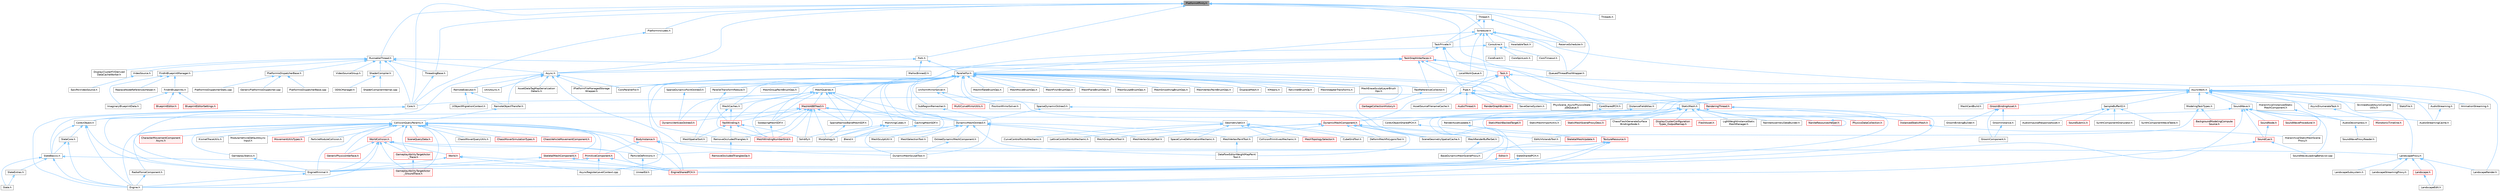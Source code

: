 digraph "PlatformAffinity.h"
{
 // INTERACTIVE_SVG=YES
 // LATEX_PDF_SIZE
  bgcolor="transparent";
  edge [fontname=Helvetica,fontsize=10,labelfontname=Helvetica,labelfontsize=10];
  node [fontname=Helvetica,fontsize=10,shape=box,height=0.2,width=0.4];
  Node1 [id="Node000001",label="PlatformAffinity.h",height=0.2,width=0.4,color="gray40", fillcolor="grey60", style="filled", fontcolor="black",tooltip=" "];
  Node1 -> Node2 [id="edge1_Node000001_Node000002",dir="back",color="steelblue1",style="solid",tooltip=" "];
  Node2 [id="Node000002",label="Async.h",height=0.2,width=0.4,color="grey40", fillcolor="white", style="filled",URL="$d7/ddf/Async_8h.html",tooltip=" "];
  Node2 -> Node3 [id="edge2_Node000002_Node000003",dir="back",color="steelblue1",style="solid",tooltip=" "];
  Node3 [id="Node000003",label="AssetDataTagMapSerialization\lDetails.h",height=0.2,width=0.4,color="grey40", fillcolor="white", style="filled",URL="$d5/d67/AssetDataTagMapSerializationDetails_8h.html",tooltip=" "];
  Node2 -> Node4 [id="edge3_Node000002_Node000004",dir="back",color="steelblue1",style="solid",tooltip=" "];
  Node4 [id="Node000004",label="CoreUObject.h",height=0.2,width=0.4,color="grey40", fillcolor="white", style="filled",URL="$d0/ded/CoreUObject_8h.html",tooltip=" "];
  Node4 -> Node5 [id="edge4_Node000004_Node000005",dir="back",color="steelblue1",style="solid",tooltip=" "];
  Node5 [id="Node000005",label="Engine.h",height=0.2,width=0.4,color="grey40", fillcolor="white", style="filled",URL="$d1/d34/Public_2Engine_8h.html",tooltip=" "];
  Node4 -> Node6 [id="edge5_Node000004_Node000006",dir="back",color="steelblue1",style="solid",tooltip=" "];
  Node6 [id="Node000006",label="EngineMinimal.h",height=0.2,width=0.4,color="grey40", fillcolor="white", style="filled",URL="$d0/d2c/EngineMinimal_8h.html",tooltip=" "];
  Node6 -> Node5 [id="edge6_Node000006_Node000005",dir="back",color="steelblue1",style="solid",tooltip=" "];
  Node4 -> Node7 [id="edge7_Node000004_Node000007",dir="back",color="steelblue1",style="solid",tooltip=" "];
  Node7 [id="Node000007",label="SlateBasics.h",height=0.2,width=0.4,color="grey40", fillcolor="white", style="filled",URL="$da/d2f/SlateBasics_8h.html",tooltip=" "];
  Node7 -> Node5 [id="edge8_Node000007_Node000005",dir="back",color="steelblue1",style="solid",tooltip=" "];
  Node7 -> Node8 [id="edge9_Node000007_Node000008",dir="back",color="steelblue1",style="solid",tooltip=" "];
  Node8 [id="Node000008",label="Slate.h",height=0.2,width=0.4,color="grey40", fillcolor="white", style="filled",URL="$d2/dc0/Slate_8h.html",tooltip=" "];
  Node7 -> Node9 [id="edge10_Node000007_Node000009",dir="back",color="steelblue1",style="solid",tooltip=" "];
  Node9 [id="Node000009",label="SlateExtras.h",height=0.2,width=0.4,color="grey40", fillcolor="white", style="filled",URL="$d8/dec/SlateExtras_8h.html",tooltip=" "];
  Node9 -> Node8 [id="edge11_Node000009_Node000008",dir="back",color="steelblue1",style="solid",tooltip=" "];
  Node7 -> Node10 [id="edge12_Node000007_Node000010",dir="back",color="steelblue1",style="solid",tooltip=" "];
  Node10 [id="Node000010",label="UnrealEd.h",height=0.2,width=0.4,color="grey40", fillcolor="white", style="filled",URL="$d2/d5f/UnrealEd_8h.html",tooltip=" "];
  Node4 -> Node11 [id="edge13_Node000004_Node000011",dir="back",color="steelblue1",style="solid",tooltip=" "];
  Node11 [id="Node000011",label="SlateCore.h",height=0.2,width=0.4,color="grey40", fillcolor="white", style="filled",URL="$dc/d03/SlateCore_8h.html",tooltip=" "];
  Node11 -> Node5 [id="edge14_Node000011_Node000005",dir="back",color="steelblue1",style="solid",tooltip=" "];
  Node11 -> Node7 [id="edge15_Node000011_Node000007",dir="back",color="steelblue1",style="solid",tooltip=" "];
  Node2 -> Node12 [id="edge16_Node000002_Node000012",dir="back",color="steelblue1",style="solid",tooltip=" "];
  Node12 [id="Node000012",label="CoroParallelFor.h",height=0.2,width=0.4,color="grey40", fillcolor="white", style="filled",URL="$d2/d05/CoroParallelFor_8h.html",tooltip=" "];
  Node2 -> Node13 [id="edge17_Node000002_Node000013",dir="back",color="steelblue1",style="solid",tooltip=" "];
  Node13 [id="Node000013",label="DynamicMeshSculptTool.h",height=0.2,width=0.4,color="grey40", fillcolor="white", style="filled",URL="$d6/d16/DynamicMeshSculptTool_8h.html",tooltip=" "];
  Node2 -> Node14 [id="edge18_Node000002_Node000014",dir="back",color="steelblue1",style="solid",tooltip=" "];
  Node14 [id="Node000014",label="IPlatformFileManagedStorage\lWrapper.h",height=0.2,width=0.4,color="grey40", fillcolor="white", style="filled",URL="$db/d2e/IPlatformFileManagedStorageWrapper_8h.html",tooltip=" "];
  Node2 -> Node15 [id="edge19_Node000002_Node000015",dir="back",color="steelblue1",style="solid",tooltip=" "];
  Node15 [id="Node000015",label="RemoteExecutor.h",height=0.2,width=0.4,color="grey40", fillcolor="white", style="filled",URL="$d4/dbc/RemoteExecutor_8h.html",tooltip=" "];
  Node15 -> Node16 [id="edge20_Node000015_Node000016",dir="back",color="steelblue1",style="solid",tooltip=" "];
  Node16 [id="Node000016",label="RemoteObjectTransfer.h",height=0.2,width=0.4,color="grey40", fillcolor="white", style="filled",URL="$df/d26/RemoteObjectTransfer_8h.html",tooltip=" "];
  Node16 -> Node17 [id="edge21_Node000016_Node000017",dir="back",color="steelblue1",style="solid",tooltip=" "];
  Node17 [id="Node000017",label="CollisionQueryParams.h",height=0.2,width=0.4,color="grey40", fillcolor="white", style="filled",URL="$d0/d44/CollisionQueryParams_8h.html",tooltip=" "];
  Node17 -> Node18 [id="edge22_Node000017_Node000018",dir="back",color="steelblue1",style="solid",tooltip=" "];
  Node18 [id="Node000018",label="BodyInstance.h",height=0.2,width=0.4,color="red", fillcolor="#FFF0F0", style="filled",URL="$d3/d42/BodyInstance_8h.html",tooltip=" "];
  Node18 -> Node96 [id="edge23_Node000018_Node000096",dir="back",color="steelblue1",style="solid",tooltip=" "];
  Node96 [id="Node000096",label="EngineSharedPCH.h",height=0.2,width=0.4,color="red", fillcolor="#FFF0F0", style="filled",URL="$dc/dbb/EngineSharedPCH_8h.html",tooltip=" "];
  Node18 -> Node104 [id="edge24_Node000018_Node000104",dir="back",color="steelblue1",style="solid",tooltip=" "];
  Node104 [id="Node000104",label="LandscapeProxy.h",height=0.2,width=0.4,color="grey40", fillcolor="white", style="filled",URL="$db/dae/LandscapeProxy_8h.html",tooltip=" "];
  Node104 -> Node105 [id="edge25_Node000104_Node000105",dir="back",color="steelblue1",style="solid",tooltip=" "];
  Node105 [id="Node000105",label="Landscape.h",height=0.2,width=0.4,color="red", fillcolor="#FFF0F0", style="filled",URL="$d5/dd6/Landscape_8h.html",tooltip=" "];
  Node105 -> Node106 [id="edge26_Node000105_Node000106",dir="back",color="steelblue1",style="solid",tooltip=" "];
  Node106 [id="Node000106",label="LandscapeEdit.h",height=0.2,width=0.4,color="grey40", fillcolor="white", style="filled",URL="$df/d61/LandscapeEdit_8h.html",tooltip=" "];
  Node104 -> Node106 [id="edge27_Node000104_Node000106",dir="back",color="steelblue1",style="solid",tooltip=" "];
  Node104 -> Node111 [id="edge28_Node000104_Node000111",dir="back",color="steelblue1",style="solid",tooltip=" "];
  Node111 [id="Node000111",label="LandscapeRender.h",height=0.2,width=0.4,color="grey40", fillcolor="white", style="filled",URL="$df/d67/LandscapeRender_8h.html",tooltip=" "];
  Node104 -> Node112 [id="edge29_Node000104_Node000112",dir="back",color="steelblue1",style="solid",tooltip=" "];
  Node112 [id="Node000112",label="LandscapeStreamingProxy.h",height=0.2,width=0.4,color="grey40", fillcolor="white", style="filled",URL="$de/d5a/LandscapeStreamingProxy_8h.html",tooltip=" "];
  Node104 -> Node113 [id="edge30_Node000104_Node000113",dir="back",color="steelblue1",style="solid",tooltip=" "];
  Node113 [id="Node000113",label="LandscapeSubsystem.h",height=0.2,width=0.4,color="grey40", fillcolor="white", style="filled",URL="$d7/ddd/LandscapeSubsystem_8h.html",tooltip=" "];
  Node18 -> Node115 [id="edge31_Node000018_Node000115",dir="back",color="steelblue1",style="solid",tooltip=" "];
  Node115 [id="Node000115",label="PrimitiveComponent.h",height=0.2,width=0.4,color="red", fillcolor="#FFF0F0", style="filled",URL="$df/d9f/PrimitiveComponent_8h.html",tooltip=" "];
  Node115 -> Node118 [id="edge32_Node000115_Node000118",dir="back",color="steelblue1",style="solid",tooltip=" "];
  Node118 [id="Node000118",label="AsyncRegisterLevelContext.cpp",height=0.2,width=0.4,color="grey40", fillcolor="white", style="filled",URL="$da/df8/AsyncRegisterLevelContext_8cpp.html",tooltip=" "];
  Node115 -> Node6 [id="edge33_Node000115_Node000006",dir="back",color="steelblue1",style="solid",tooltip=" "];
  Node115 -> Node96 [id="edge34_Node000115_Node000096",dir="back",color="steelblue1",style="solid",tooltip=" "];
  Node17 -> Node444 [id="edge35_Node000017_Node000444",dir="back",color="steelblue1",style="solid",tooltip=" "];
  Node444 [id="Node000444",label="ChaosMoverQueryUtils.h",height=0.2,width=0.4,color="grey40", fillcolor="white", style="filled",URL="$db/d6a/ChaosMoverQueryUtils_8h.html",tooltip=" "];
  Node17 -> Node445 [id="edge36_Node000017_Node000445",dir="back",color="steelblue1",style="solid",tooltip=" "];
  Node445 [id="Node000445",label="ChaosMoverSimulationTypes.h",height=0.2,width=0.4,color="red", fillcolor="#FFF0F0", style="filled",URL="$d5/de5/ChaosMoverSimulationTypes_8h.html",tooltip=" "];
  Node17 -> Node456 [id="edge37_Node000017_Node000456",dir="back",color="steelblue1",style="solid",tooltip=" "];
  Node456 [id="Node000456",label="ChaosVehicleMovementComponent.h",height=0.2,width=0.4,color="red", fillcolor="#FFF0F0", style="filled",URL="$dc/dfc/ChaosVehicleMovementComponent_8h.html",tooltip=" "];
  Node17 -> Node458 [id="edge38_Node000017_Node000458",dir="back",color="steelblue1",style="solid",tooltip=" "];
  Node458 [id="Node000458",label="CharacterMovementComponent\lAsync.h",height=0.2,width=0.4,color="red", fillcolor="#FFF0F0", style="filled",URL="$d4/dde/CharacterMovementComponentAsync_8h.html",tooltip=" "];
  Node17 -> Node5 [id="edge39_Node000017_Node000005",dir="back",color="steelblue1",style="solid",tooltip=" "];
  Node17 -> Node6 [id="edge40_Node000017_Node000006",dir="back",color="steelblue1",style="solid",tooltip=" "];
  Node17 -> Node96 [id="edge41_Node000017_Node000096",dir="back",color="steelblue1",style="solid",tooltip=" "];
  Node17 -> Node461 [id="edge42_Node000017_Node000461",dir="back",color="steelblue1",style="solid",tooltip=" "];
  Node461 [id="Node000461",label="GameplayAbilityTargetActor\l_GroundTrace.h",height=0.2,width=0.4,color="red", fillcolor="#FFF0F0", style="filled",URL="$d8/daf/GameplayAbilityTargetActor__GroundTrace_8h.html",tooltip=" "];
  Node17 -> Node463 [id="edge43_Node000017_Node000463",dir="back",color="steelblue1",style="solid",tooltip=" "];
  Node463 [id="Node000463",label="GameplayAbilityTargetActor\l_Trace.h",height=0.2,width=0.4,color="red", fillcolor="#FFF0F0", style="filled",URL="$d6/d1b/GameplayAbilityTargetActor__Trace_8h.html",tooltip=" "];
  Node463 -> Node461 [id="edge44_Node000463_Node000461",dir="back",color="steelblue1",style="solid",tooltip=" "];
  Node17 -> Node465 [id="edge45_Node000017_Node000465",dir="back",color="steelblue1",style="solid",tooltip=" "];
  Node465 [id="Node000465",label="GameplayStatics.h",height=0.2,width=0.4,color="grey40", fillcolor="white", style="filled",URL="$d9/dc8/GameplayStatics_8h.html",tooltip=" "];
  Node465 -> Node6 [id="edge46_Node000465_Node000006",dir="back",color="steelblue1",style="solid",tooltip=" "];
  Node17 -> Node466 [id="edge47_Node000017_Node000466",dir="back",color="steelblue1",style="solid",tooltip=" "];
  Node466 [id="Node000466",label="GenericPhysicsInterface.h",height=0.2,width=0.4,color="red", fillcolor="#FFF0F0", style="filled",URL="$d6/de8/GenericPhysicsInterface_8h.html",tooltip=" "];
  Node17 -> Node511 [id="edge48_Node000017_Node000511",dir="back",color="steelblue1",style="solid",tooltip=" "];
  Node511 [id="Node000511",label="KismetTraceUtils.h",height=0.2,width=0.4,color="grey40", fillcolor="white", style="filled",URL="$d6/d3a/KismetTraceUtils_8h.html",tooltip=" "];
  Node17 -> Node472 [id="edge49_Node000017_Node000472",dir="back",color="steelblue1",style="solid",tooltip=" "];
  Node472 [id="Node000472",label="ModularVehicleDefaultAsync\lInput.h",height=0.2,width=0.4,color="grey40", fillcolor="white", style="filled",URL="$d5/df8/ModularVehicleDefaultAsyncInput_8h.html",tooltip=" "];
  Node17 -> Node512 [id="edge50_Node000017_Node000512",dir="back",color="steelblue1",style="solid",tooltip=" "];
  Node512 [id="Node000512",label="MovementUtilsTypes.h",height=0.2,width=0.4,color="red", fillcolor="#FFF0F0", style="filled",URL="$dd/d05/MovementUtilsTypes_8h.html",tooltip=" "];
  Node17 -> Node552 [id="edge51_Node000017_Node000552",dir="back",color="steelblue1",style="solid",tooltip=" "];
  Node552 [id="Node000552",label="ParticleDefinitions.h",height=0.2,width=0.4,color="grey40", fillcolor="white", style="filled",URL="$db/dde/ParticleDefinitions_8h.html",tooltip=" "];
  Node552 -> Node10 [id="edge52_Node000552_Node000010",dir="back",color="steelblue1",style="solid",tooltip=" "];
  Node17 -> Node553 [id="edge53_Node000017_Node000553",dir="back",color="steelblue1",style="solid",tooltip=" "];
  Node553 [id="Node000553",label="ParticleModuleCollision.h",height=0.2,width=0.4,color="grey40", fillcolor="white", style="filled",URL="$d5/d24/ParticleModuleCollision_8h.html",tooltip=" "];
  Node17 -> Node115 [id="edge54_Node000017_Node000115",dir="back",color="steelblue1",style="solid",tooltip=" "];
  Node17 -> Node554 [id="edge55_Node000017_Node000554",dir="back",color="steelblue1",style="solid",tooltip=" "];
  Node554 [id="Node000554",label="RadialForceComponent.h",height=0.2,width=0.4,color="grey40", fillcolor="white", style="filled",URL="$d2/d85/RadialForceComponent_8h.html",tooltip=" "];
  Node554 -> Node5 [id="edge56_Node000554_Node000005",dir="back",color="steelblue1",style="solid",tooltip=" "];
  Node17 -> Node555 [id="edge57_Node000017_Node000555",dir="back",color="steelblue1",style="solid",tooltip=" "];
  Node555 [id="Node000555",label="SceneQueryData.h",height=0.2,width=0.4,color="red", fillcolor="#FFF0F0", style="filled",URL="$dc/d62/SceneQueryData_8h.html",tooltip=" "];
  Node17 -> Node252 [id="edge58_Node000017_Node000252",dir="back",color="steelblue1",style="solid",tooltip=" "];
  Node252 [id="Node000252",label="SkeletalMeshComponent.h",height=0.2,width=0.4,color="red", fillcolor="#FFF0F0", style="filled",URL="$d8/db5/SkeletalMeshComponent_8h.html",tooltip=" "];
  Node252 -> Node6 [id="edge59_Node000252_Node000006",dir="back",color="steelblue1",style="solid",tooltip=" "];
  Node252 -> Node96 [id="edge60_Node000252_Node000096",dir="back",color="steelblue1",style="solid",tooltip=" "];
  Node17 -> Node558 [id="edge61_Node000017_Node000558",dir="back",color="steelblue1",style="solid",tooltip=" "];
  Node558 [id="Node000558",label="World.h",height=0.2,width=0.4,color="red", fillcolor="#FFF0F0", style="filled",URL="$dd/d5b/World_8h.html",tooltip=" "];
  Node558 -> Node118 [id="edge62_Node000558_Node000118",dir="back",color="steelblue1",style="solid",tooltip=" "];
  Node558 -> Node6 [id="edge63_Node000558_Node000006",dir="back",color="steelblue1",style="solid",tooltip=" "];
  Node558 -> Node96 [id="edge64_Node000558_Node000096",dir="back",color="steelblue1",style="solid",tooltip=" "];
  Node17 -> Node1124 [id="edge65_Node000017_Node001124",dir="back",color="steelblue1",style="solid",tooltip=" "];
  Node1124 [id="Node001124",label="WorldCollision.h",height=0.2,width=0.4,color="red", fillcolor="#FFF0F0", style="filled",URL="$d3/db3/WorldCollision_8h.html",tooltip=" "];
  Node1124 -> Node5 [id="edge66_Node001124_Node000005",dir="back",color="steelblue1",style="solid",tooltip=" "];
  Node1124 -> Node6 [id="edge67_Node001124_Node000006",dir="back",color="steelblue1",style="solid",tooltip=" "];
  Node1124 -> Node96 [id="edge68_Node001124_Node000096",dir="back",color="steelblue1",style="solid",tooltip=" "];
  Node1124 -> Node461 [id="edge69_Node001124_Node000461",dir="back",color="steelblue1",style="solid",tooltip=" "];
  Node1124 -> Node463 [id="edge70_Node001124_Node000463",dir="back",color="steelblue1",style="solid",tooltip=" "];
  Node1124 -> Node466 [id="edge71_Node001124_Node000466",dir="back",color="steelblue1",style="solid",tooltip=" "];
  Node1124 -> Node552 [id="edge72_Node001124_Node000552",dir="back",color="steelblue1",style="solid",tooltip=" "];
  Node1124 -> Node558 [id="edge73_Node001124_Node000558",dir="back",color="steelblue1",style="solid",tooltip=" "];
  Node15 -> Node1133 [id="edge74_Node000015_Node001133",dir="back",color="steelblue1",style="solid",tooltip=" "];
  Node1133 [id="Node001133",label="UObjectMigrationContext.h",height=0.2,width=0.4,color="grey40", fillcolor="white", style="filled",URL="$d8/dbd/UObjectMigrationContext_8h.html",tooltip=" "];
  Node2 -> Node16 [id="edge75_Node000002_Node000016",dir="back",color="steelblue1",style="solid",tooltip=" "];
  Node2 -> Node1134 [id="edge76_Node000002_Node001134",dir="back",color="steelblue1",style="solid",tooltip=" "];
  Node1134 [id="Node001134",label="UtilsAsync.h",height=0.2,width=0.4,color="grey40", fillcolor="white", style="filled",URL="$d2/d0c/UtilsAsync_8h.html",tooltip=" "];
  Node1 -> Node1135 [id="edge77_Node000001_Node001135",dir="back",color="steelblue1",style="solid",tooltip=" "];
  Node1135 [id="Node001135",label="Core.h",height=0.2,width=0.4,color="grey40", fillcolor="white", style="filled",URL="$d6/dd7/Core_8h.html",tooltip=" "];
  Node1135 -> Node4 [id="edge78_Node001135_Node000004",dir="back",color="steelblue1",style="solid",tooltip=" "];
  Node1135 -> Node5 [id="edge79_Node001135_Node000005",dir="back",color="steelblue1",style="solid",tooltip=" "];
  Node1135 -> Node7 [id="edge80_Node001135_Node000007",dir="back",color="steelblue1",style="solid",tooltip=" "];
  Node1 -> Node1136 [id="edge81_Node000001_Node001136",dir="back",color="steelblue1",style="solid",tooltip=" "];
  Node1136 [id="Node001136",label="CoreSharedPCH.h",height=0.2,width=0.4,color="grey40", fillcolor="white", style="filled",URL="$d8/de5/CoreSharedPCH_8h.html",tooltip=" "];
  Node1136 -> Node1137 [id="edge82_Node001136_Node001137",dir="back",color="steelblue1",style="solid",tooltip=" "];
  Node1137 [id="Node001137",label="CoreUObjectSharedPCH.h",height=0.2,width=0.4,color="grey40", fillcolor="white", style="filled",URL="$de/d2f/CoreUObjectSharedPCH_8h.html",tooltip=" "];
  Node1137 -> Node1138 [id="edge83_Node001137_Node001138",dir="back",color="steelblue1",style="solid",tooltip=" "];
  Node1138 [id="Node001138",label="SlateSharedPCH.h",height=0.2,width=0.4,color="grey40", fillcolor="white", style="filled",URL="$d1/dfc/SlateSharedPCH_8h.html",tooltip=" "];
  Node1138 -> Node96 [id="edge84_Node001138_Node000096",dir="back",color="steelblue1",style="solid",tooltip=" "];
  Node1 -> Node1139 [id="edge85_Node000001_Node001139",dir="back",color="steelblue1",style="solid",tooltip=" "];
  Node1139 [id="Node001139",label="Fork.h",height=0.2,width=0.4,color="grey40", fillcolor="white", style="filled",URL="$da/d62/Fork_8h.html",tooltip=" "];
  Node1139 -> Node2 [id="edge86_Node001139_Node000002",dir="back",color="steelblue1",style="solid",tooltip=" "];
  Node1139 -> Node1140 [id="edge87_Node001139_Node001140",dir="back",color="steelblue1",style="solid",tooltip=" "];
  Node1140 [id="Node001140",label="MallocBinned2.h",height=0.2,width=0.4,color="grey40", fillcolor="white", style="filled",URL="$d7/ddf/MallocBinned2_8h.html",tooltip=" "];
  Node1139 -> Node1141 [id="edge88_Node001139_Node001141",dir="back",color="steelblue1",style="solid",tooltip=" "];
  Node1141 [id="Node001141",label="ParallelFor.h",height=0.2,width=0.4,color="grey40", fillcolor="white", style="filled",URL="$d2/da1/ParallelFor_8h.html",tooltip=" "];
  Node1141 -> Node118 [id="edge89_Node001141_Node000118",dir="back",color="steelblue1",style="solid",tooltip=" "];
  Node1141 -> Node1142 [id="edge90_Node001141_Node001142",dir="back",color="steelblue1",style="solid",tooltip=" "];
  Node1142 [id="Node001142",label="Blend.h",height=0.2,width=0.4,color="grey40", fillcolor="white", style="filled",URL="$d4/d80/Blend_8h.html",tooltip=" "];
  Node1141 -> Node1143 [id="edge91_Node001141_Node001143",dir="back",color="steelblue1",style="solid",tooltip=" "];
  Node1143 [id="Node001143",label="CachingMeshSDF.h",height=0.2,width=0.4,color="grey40", fillcolor="white", style="filled",URL="$d3/de9/CachingMeshSDF_8h.html",tooltip=" "];
  Node1143 -> Node1142 [id="edge92_Node001143_Node001142",dir="back",color="steelblue1",style="solid",tooltip=" "];
  Node1141 -> Node1136 [id="edge93_Node001141_Node001136",dir="back",color="steelblue1",style="solid",tooltip=" "];
  Node1141 -> Node12 [id="edge94_Node001141_Node000012",dir="back",color="steelblue1",style="solid",tooltip=" "];
  Node1141 -> Node1144 [id="edge95_Node001141_Node001144",dir="back",color="steelblue1",style="solid",tooltip=" "];
  Node1144 [id="Node001144",label="DisplaceMesh.h",height=0.2,width=0.4,color="grey40", fillcolor="white", style="filled",URL="$da/df2/DisplaceMesh_8h.html",tooltip=" "];
  Node1141 -> Node1145 [id="edge96_Node001141_Node001145",dir="back",color="steelblue1",style="solid",tooltip=" "];
  Node1145 [id="Node001145",label="DynamicMeshOctree3.h",height=0.2,width=0.4,color="grey40", fillcolor="white", style="filled",URL="$d8/d9f/DynamicMeshOctree3_8h.html",tooltip=" "];
  Node1145 -> Node23 [id="edge97_Node001145_Node000023",dir="back",color="steelblue1",style="solid",tooltip=" "];
  Node23 [id="Node000023",label="DataflowEditorWeightMapPaint\lTool.h",height=0.2,width=0.4,color="grey40", fillcolor="white", style="filled",URL="$db/d46/DataflowEditorWeightMapPaintTool_8h.html",tooltip=" "];
  Node1145 -> Node13 [id="edge98_Node001145_Node000013",dir="back",color="steelblue1",style="solid",tooltip=" "];
  Node1145 -> Node33 [id="edge99_Node001145_Node000033",dir="back",color="steelblue1",style="solid",tooltip=" "];
  Node33 [id="Node000033",label="MeshGroupPaintTool.h",height=0.2,width=0.4,color="grey40", fillcolor="white", style="filled",URL="$dd/d04/MeshGroupPaintTool_8h.html",tooltip=" "];
  Node1145 -> Node1146 [id="edge100_Node001145_Node001146",dir="back",color="steelblue1",style="solid",tooltip=" "];
  Node1146 [id="Node001146",label="MeshSculptUtil.h",height=0.2,width=0.4,color="grey40", fillcolor="white", style="filled",URL="$dc/de1/MeshSculptUtil_8h.html",tooltip=" "];
  Node1145 -> Node28 [id="edge101_Node001145_Node000028",dir="back",color="steelblue1",style="solid",tooltip=" "];
  Node28 [id="Node000028",label="MeshSelectionTool.h",height=0.2,width=0.4,color="grey40", fillcolor="white", style="filled",URL="$d8/d80/MeshSelectionTool_8h.html",tooltip=" "];
  Node1145 -> Node40 [id="edge102_Node001145_Node000040",dir="back",color="steelblue1",style="solid",tooltip=" "];
  Node40 [id="Node000040",label="MeshVertexPaintTool.h",height=0.2,width=0.4,color="grey40", fillcolor="white", style="filled",URL="$db/d74/MeshVertexPaintTool_8h.html",tooltip=" "];
  Node40 -> Node23 [id="edge103_Node000040_Node000023",dir="back",color="steelblue1",style="solid",tooltip=" "];
  Node1145 -> Node41 [id="edge104_Node001145_Node000041",dir="back",color="steelblue1",style="solid",tooltip=" "];
  Node41 [id="Node000041",label="MeshVertexSculptTool.h",height=0.2,width=0.4,color="grey40", fillcolor="white", style="filled",URL="$dc/da6/MeshVertexSculptTool_8h.html",tooltip=" "];
  Node1145 -> Node212 [id="edge105_Node001145_Node000212",dir="back",color="steelblue1",style="solid",tooltip=" "];
  Node212 [id="Node000212",label="OctreeDynamicMeshComponent.h",height=0.2,width=0.4,color="grey40", fillcolor="white", style="filled",URL="$d9/d19/OctreeDynamicMeshComponent_8h.html",tooltip=" "];
  Node212 -> Node13 [id="edge106_Node000212_Node000013",dir="back",color="steelblue1",style="solid",tooltip=" "];
  Node1141 -> Node1147 [id="edge107_Node001141_Node001147",dir="back",color="steelblue1",style="solid",tooltip=" "];
  Node1147 [id="Node001147",label="FastReferenceCollector.h",height=0.2,width=0.4,color="grey40", fillcolor="white", style="filled",URL="$dd/d44/FastReferenceCollector_8h.html",tooltip=" "];
  Node1147 -> Node1148 [id="edge108_Node001147_Node001148",dir="back",color="steelblue1",style="solid",tooltip=" "];
  Node1148 [id="Node001148",label="GarbageCollectionHistory.h",height=0.2,width=0.4,color="red", fillcolor="#FFF0F0", style="filled",URL="$d5/dee/GarbageCollectionHistory_8h.html",tooltip=" "];
  Node1141 -> Node1150 [id="edge109_Node001141_Node001150",dir="back",color="steelblue1",style="solid",tooltip=" "];
  Node1150 [id="Node001150",label="GeometrySet3.h",height=0.2,width=0.4,color="grey40", fillcolor="white", style="filled",URL="$d2/d39/GeometrySet3_8h.html",tooltip=" "];
  Node1150 -> Node1151 [id="edge110_Node001150_Node001151",dir="back",color="steelblue1",style="solid",tooltip=" "];
  Node1151 [id="Node001151",label="CollisionPrimitivesMechanic.h",height=0.2,width=0.4,color="grey40", fillcolor="white", style="filled",URL="$d7/d16/CollisionPrimitivesMechanic_8h.html",tooltip=" "];
  Node1150 -> Node1152 [id="edge111_Node001150_Node001152",dir="back",color="steelblue1",style="solid",tooltip=" "];
  Node1152 [id="Node001152",label="CubeGridTool.h",height=0.2,width=0.4,color="grey40", fillcolor="white", style="filled",URL="$d3/d38/CubeGridTool_8h.html",tooltip=" "];
  Node1150 -> Node1153 [id="edge112_Node001150_Node001153",dir="back",color="steelblue1",style="solid",tooltip=" "];
  Node1153 [id="Node001153",label="CurveControlPointsMechanic.h",height=0.2,width=0.4,color="grey40", fillcolor="white", style="filled",URL="$d4/d87/CurveControlPointsMechanic_8h.html",tooltip=" "];
  Node1150 -> Node24 [id="edge113_Node001150_Node000024",dir="back",color="steelblue1",style="solid",tooltip=" "];
  Node24 [id="Node000024",label="DeformMeshPolygonsTool.h",height=0.2,width=0.4,color="grey40", fillcolor="white", style="filled",URL="$db/d72/DeformMeshPolygonsTool_8h.html",tooltip=" "];
  Node1150 -> Node1154 [id="edge114_Node001150_Node001154",dir="back",color="steelblue1",style="solid",tooltip=" "];
  Node1154 [id="Node001154",label="LatticeControlPointsMechanic.h",height=0.2,width=0.4,color="grey40", fillcolor="white", style="filled",URL="$d5/d7b/LatticeControlPointsMechanic_8h.html",tooltip=" "];
  Node1150 -> Node1155 [id="edge115_Node001150_Node001155",dir="back",color="steelblue1",style="solid",tooltip=" "];
  Node1155 [id="Node001155",label="MeshTopologySelector.h",height=0.2,width=0.4,color="red", fillcolor="#FFF0F0", style="filled",URL="$d1/db0/MeshTopologySelector_8h.html",tooltip=" "];
  Node1150 -> Node1158 [id="edge116_Node001150_Node001158",dir="back",color="steelblue1",style="solid",tooltip=" "];
  Node1158 [id="Node001158",label="SpaceCurveDeformationMechanic.h",height=0.2,width=0.4,color="grey40", fillcolor="white", style="filled",URL="$d0/d4d/SpaceCurveDeformationMechanic_8h.html",tooltip=" "];
  Node1141 -> Node1159 [id="edge117_Node001141_Node001159",dir="back",color="steelblue1",style="solid",tooltip=" "];
  Node1159 [id="Node001159",label="KMeans.h",height=0.2,width=0.4,color="grey40", fillcolor="white", style="filled",URL="$df/d83/KMeans_8h.html",tooltip=" "];
  Node1141 -> Node211 [id="edge118_Node001141_Node000211",dir="back",color="steelblue1",style="solid",tooltip=" "];
  Node211 [id="Node000211",label="KelvinletBrushOp.h",height=0.2,width=0.4,color="grey40", fillcolor="white", style="filled",URL="$d9/d5c/KelvinletBrushOp_8h.html",tooltip=" "];
  Node1141 -> Node1160 [id="edge119_Node001141_Node001160",dir="back",color="steelblue1",style="solid",tooltip=" "];
  Node1160 [id="Node001160",label="MarchingCubes.h",height=0.2,width=0.4,color="grey40", fillcolor="white", style="filled",URL="$d8/d16/MarchingCubes_8h.html",tooltip=" "];
  Node1160 -> Node1142 [id="edge120_Node001160_Node001142",dir="back",color="steelblue1",style="solid",tooltip=" "];
  Node1160 -> Node1161 [id="edge121_Node001160_Node001161",dir="back",color="steelblue1",style="solid",tooltip=" "];
  Node1161 [id="Node001161",label="Morphology.h",height=0.2,width=0.4,color="grey40", fillcolor="white", style="filled",URL="$d7/d60/Morphology_8h.html",tooltip=" "];
  Node1160 -> Node1162 [id="edge122_Node001160_Node001162",dir="back",color="steelblue1",style="solid",tooltip=" "];
  Node1162 [id="Node001162",label="Solidify.h",height=0.2,width=0.4,color="grey40", fillcolor="white", style="filled",URL="$d0/ded/Solidify_8h.html",tooltip=" "];
  Node1141 -> Node1163 [id="edge123_Node001141_Node001163",dir="back",color="steelblue1",style="solid",tooltip=" "];
  Node1163 [id="Node001163",label="MeshAdapterTransforms.h",height=0.2,width=0.4,color="grey40", fillcolor="white", style="filled",URL="$dd/da3/MeshAdapterTransforms_8h.html",tooltip=" "];
  Node1141 -> Node1164 [id="edge124_Node001141_Node001164",dir="back",color="steelblue1",style="solid",tooltip=" "];
  Node1164 [id="Node001164",label="MeshCaches.h",height=0.2,width=0.4,color="grey40", fillcolor="white", style="filled",URL="$d4/d5e/MeshCaches_8h.html",tooltip=" "];
  Node1164 -> Node1165 [id="edge125_Node001164_Node001165",dir="back",color="steelblue1",style="solid",tooltip=" "];
  Node1165 [id="Node001165",label="FastWinding.h",height=0.2,width=0.4,color="red", fillcolor="#FFF0F0", style="filled",URL="$d0/df7/FastWinding_8h.html",tooltip=" "];
  Node1165 -> Node1168 [id="edge126_Node001165_Node001168",dir="back",color="steelblue1",style="solid",tooltip=" "];
  Node1168 [id="Node001168",label="MeshSpatialSort.h",height=0.2,width=0.4,color="grey40", fillcolor="white", style="filled",URL="$d5/d25/MeshSpatialSort_8h.html",tooltip=" "];
  Node1165 -> Node1169 [id="edge127_Node001165_Node001169",dir="back",color="steelblue1",style="solid",tooltip=" "];
  Node1169 [id="Node001169",label="MeshWindingNumberGrid.h",height=0.2,width=0.4,color="red", fillcolor="#FFF0F0", style="filled",URL="$de/df0/MeshWindingNumberGrid_8h.html",tooltip=" "];
  Node1165 -> Node1171 [id="edge128_Node001165_Node001171",dir="back",color="steelblue1",style="solid",tooltip=" "];
  Node1171 [id="Node001171",label="RemoveOccludedTriangles.h",height=0.2,width=0.4,color="grey40", fillcolor="white", style="filled",URL="$dc/d7b/RemoveOccludedTriangles_8h.html",tooltip=" "];
  Node1171 -> Node1172 [id="edge129_Node001171_Node001172",dir="back",color="steelblue1",style="solid",tooltip=" "];
  Node1172 [id="Node001172",label="RemoveOccludedTrianglesOp.h",height=0.2,width=0.4,color="red", fillcolor="#FFF0F0", style="filled",URL="$d2/d39/RemoveOccludedTrianglesOp_8h.html",tooltip=" "];
  Node1165 -> Node1162 [id="edge130_Node001165_Node001162",dir="back",color="steelblue1",style="solid",tooltip=" "];
  Node1164 -> Node1169 [id="edge131_Node001164_Node001169",dir="back",color="steelblue1",style="solid",tooltip=" "];
  Node1141 -> Node1173 [id="edge132_Node001141_Node001173",dir="back",color="steelblue1",style="solid",tooltip=" "];
  Node1173 [id="Node001173",label="MeshEraseSculptLayerBrush\lOps.h",height=0.2,width=0.4,color="grey40", fillcolor="white", style="filled",URL="$d3/dab/MeshEraseSculptLayerBrushOps_8h.html",tooltip=" "];
  Node1141 -> Node1174 [id="edge133_Node001141_Node001174",dir="back",color="steelblue1",style="solid",tooltip=" "];
  Node1174 [id="Node001174",label="MeshGroupPaintBrushOps.h",height=0.2,width=0.4,color="grey40", fillcolor="white", style="filled",URL="$d4/df8/MeshGroupPaintBrushOps_8h.html",tooltip=" "];
  Node1141 -> Node1175 [id="edge134_Node001141_Node001175",dir="back",color="steelblue1",style="solid",tooltip=" "];
  Node1175 [id="Node001175",label="MeshInflateBrushOps.h",height=0.2,width=0.4,color="grey40", fillcolor="white", style="filled",URL="$d7/d16/MeshInflateBrushOps_8h.html",tooltip=" "];
  Node1141 -> Node1176 [id="edge135_Node001141_Node001176",dir="back",color="steelblue1",style="solid",tooltip=" "];
  Node1176 [id="Node001176",label="MeshMoveBrushOps.h",height=0.2,width=0.4,color="grey40", fillcolor="white", style="filled",URL="$dd/dcb/MeshMoveBrushOps_8h.html",tooltip=" "];
  Node1141 -> Node1177 [id="edge136_Node001141_Node001177",dir="back",color="steelblue1",style="solid",tooltip=" "];
  Node1177 [id="Node001177",label="MeshPinchBrushOps.h",height=0.2,width=0.4,color="grey40", fillcolor="white", style="filled",URL="$dc/dbe/MeshPinchBrushOps_8h.html",tooltip=" "];
  Node1141 -> Node1178 [id="edge137_Node001141_Node001178",dir="back",color="steelblue1",style="solid",tooltip=" "];
  Node1178 [id="Node001178",label="MeshPlaneBrushOps.h",height=0.2,width=0.4,color="grey40", fillcolor="white", style="filled",URL="$de/d05/MeshPlaneBrushOps_8h.html",tooltip=" "];
  Node1141 -> Node1179 [id="edge138_Node001141_Node001179",dir="back",color="steelblue1",style="solid",tooltip=" "];
  Node1179 [id="Node001179",label="MeshQueries.h",height=0.2,width=0.4,color="grey40", fillcolor="white", style="filled",URL="$d1/d76/MeshQueries_8h.html",tooltip=" "];
  Node1179 -> Node1143 [id="edge139_Node001179_Node001143",dir="back",color="steelblue1",style="solid",tooltip=" "];
  Node1179 -> Node1145 [id="edge140_Node001179_Node001145",dir="back",color="steelblue1",style="solid",tooltip=" "];
  Node1179 -> Node1180 [id="edge141_Node001179_Node001180",dir="back",color="steelblue1",style="solid",tooltip=" "];
  Node1180 [id="Node001180",label="DynamicVerticesOctree3.h",height=0.2,width=0.4,color="red", fillcolor="#FFF0F0", style="filled",URL="$df/d7e/DynamicVerticesOctree3_8h.html",tooltip=" "];
  Node1179 -> Node1165 [id="edge142_Node001179_Node001165",dir="back",color="steelblue1",style="solid",tooltip=" "];
  Node1179 -> Node1181 [id="edge143_Node001179_Node001181",dir="back",color="steelblue1",style="solid",tooltip=" "];
  Node1181 [id="Node001181",label="MeshAABBTree3.h",height=0.2,width=0.4,color="red", fillcolor="#FFF0F0", style="filled",URL="$d8/d90/MeshAABBTree3_8h.html",tooltip=" "];
  Node1181 -> Node1143 [id="edge144_Node001181_Node001143",dir="back",color="steelblue1",style="solid",tooltip=" "];
  Node1181 -> Node1145 [id="edge145_Node001181_Node001145",dir="back",color="steelblue1",style="solid",tooltip=" "];
  Node1181 -> Node1180 [id="edge146_Node001181_Node001180",dir="back",color="steelblue1",style="solid",tooltip=" "];
  Node1181 -> Node1165 [id="edge147_Node001181_Node001165",dir="back",color="steelblue1",style="solid",tooltip=" "];
  Node1181 -> Node1169 [id="edge148_Node001181_Node001169",dir="back",color="steelblue1",style="solid",tooltip=" "];
  Node1181 -> Node1161 [id="edge149_Node001181_Node001161",dir="back",color="steelblue1",style="solid",tooltip=" "];
  Node1181 -> Node1171 [id="edge150_Node001181_Node001171",dir="back",color="steelblue1",style="solid",tooltip=" "];
  Node1181 -> Node1162 [id="edge151_Node001181_Node001162",dir="back",color="steelblue1",style="solid",tooltip=" "];
  Node1181 -> Node1232 [id="edge152_Node001181_Node001232",dir="back",color="steelblue1",style="solid",tooltip=" "];
  Node1232 [id="Node001232",label="SparseNarrowBandMeshSDF.h",height=0.2,width=0.4,color="grey40", fillcolor="white", style="filled",URL="$d2/d60/SparseNarrowBandMeshSDF_8h.html",tooltip=" "];
  Node1232 -> Node1161 [id="edge153_Node001232_Node001161",dir="back",color="steelblue1",style="solid",tooltip=" "];
  Node1181 -> Node1233 [id="edge154_Node001181_Node001233",dir="back",color="steelblue1",style="solid",tooltip=" "];
  Node1233 [id="Node001233",label="SweepingMeshSDF.h",height=0.2,width=0.4,color="grey40", fillcolor="white", style="filled",URL="$d9/d76/SweepingMeshSDF_8h.html",tooltip=" "];
  Node1233 -> Node1169 [id="edge155_Node001233_Node001169",dir="back",color="steelblue1",style="solid",tooltip=" "];
  Node1179 -> Node1164 [id="edge156_Node001179_Node001164",dir="back",color="steelblue1",style="solid",tooltip=" "];
  Node1179 -> Node1168 [id="edge157_Node001179_Node001168",dir="back",color="steelblue1",style="solid",tooltip=" "];
  Node1179 -> Node1169 [id="edge158_Node001179_Node001169",dir="back",color="steelblue1",style="solid",tooltip=" "];
  Node1179 -> Node1161 [id="edge159_Node001179_Node001161",dir="back",color="steelblue1",style="solid",tooltip=" "];
  Node1179 -> Node1232 [id="edge160_Node001179_Node001232",dir="back",color="steelblue1",style="solid",tooltip=" "];
  Node1179 -> Node1233 [id="edge161_Node001179_Node001233",dir="back",color="steelblue1",style="solid",tooltip=" "];
  Node1141 -> Node34 [id="edge162_Node001141_Node000034",dir="back",color="steelblue1",style="solid",tooltip=" "];
  Node34 [id="Node000034",label="MeshRenderBufferSet.h",height=0.2,width=0.4,color="grey40", fillcolor="white", style="filled",URL="$de/dc2/MeshRenderBufferSet_8h.html",tooltip=" "];
  Node34 -> Node35 [id="edge163_Node000034_Node000035",dir="back",color="steelblue1",style="solid",tooltip=" "];
  Node35 [id="Node000035",label="BaseDynamicMeshSceneProxy.h",height=0.2,width=0.4,color="grey40", fillcolor="white", style="filled",URL="$d2/dee/BaseDynamicMeshSceneProxy_8h.html",tooltip=" "];
  Node1141 -> Node1234 [id="edge164_Node001141_Node001234",dir="back",color="steelblue1",style="solid",tooltip=" "];
  Node1234 [id="Node001234",label="MeshSculptBrushOps.h",height=0.2,width=0.4,color="grey40", fillcolor="white", style="filled",URL="$d1/dc9/MeshSculptBrushOps_8h.html",tooltip=" "];
  Node1141 -> Node1235 [id="edge165_Node001141_Node001235",dir="back",color="steelblue1",style="solid",tooltip=" "];
  Node1235 [id="Node001235",label="MeshSmoothingBrushOps.h",height=0.2,width=0.4,color="grey40", fillcolor="white", style="filled",URL="$dd/d1d/MeshSmoothingBrushOps_8h.html",tooltip=" "];
  Node1141 -> Node1236 [id="edge166_Node001141_Node001236",dir="back",color="steelblue1",style="solid",tooltip=" "];
  Node1236 [id="Node001236",label="MeshVertexPaintBrushOps.h",height=0.2,width=0.4,color="grey40", fillcolor="white", style="filled",URL="$df/d5b/MeshVertexPaintBrushOps_8h.html",tooltip=" "];
  Node1141 -> Node1237 [id="edge167_Node001141_Node001237",dir="back",color="steelblue1",style="solid",tooltip=" "];
  Node1237 [id="Node001237",label="ParallelTransformReduce.h",height=0.2,width=0.4,color="grey40", fillcolor="white", style="filled",URL="$d8/de7/ParallelTransformReduce_8h.html",tooltip=" "];
  Node1237 -> Node1165 [id="edge168_Node001237_Node001165",dir="back",color="steelblue1",style="solid",tooltip=" "];
  Node1141 -> Node1171 [id="edge169_Node001141_Node001171",dir="back",color="steelblue1",style="solid",tooltip=" "];
  Node1141 -> Node1238 [id="edge170_Node001141_Node001238",dir="back",color="steelblue1",style="solid",tooltip=" "];
  Node1238 [id="Node001238",label="SparseDynamicOctree3.h",height=0.2,width=0.4,color="grey40", fillcolor="white", style="filled",URL="$df/d29/SparseDynamicOctree3_8h.html",tooltip=" "];
  Node1238 -> Node1145 [id="edge171_Node001238_Node001145",dir="back",color="steelblue1",style="solid",tooltip=" "];
  Node1238 -> Node94 [id="edge172_Node001238_Node000094",dir="back",color="steelblue1",style="solid",tooltip=" "];
  Node94 [id="Node000094",label="SceneGeometrySpatialCache.h",height=0.2,width=0.4,color="grey40", fillcolor="white", style="filled",URL="$d6/d6f/SceneGeometrySpatialCache_8h.html",tooltip=" "];
  Node1141 -> Node1239 [id="edge173_Node001141_Node001239",dir="back",color="steelblue1",style="solid",tooltip=" "];
  Node1239 [id="Node001239",label="SparseDynamicPointOctree3.h",height=0.2,width=0.4,color="grey40", fillcolor="white", style="filled",URL="$d5/dba/SparseDynamicPointOctree3_8h.html",tooltip=" "];
  Node1239 -> Node1180 [id="edge174_Node001239_Node001180",dir="back",color="steelblue1",style="solid",tooltip=" "];
  Node1141 -> Node1232 [id="edge175_Node001141_Node001232",dir="back",color="steelblue1",style="solid",tooltip=" "];
  Node1141 -> Node1240 [id="edge176_Node001141_Node001240",dir="back",color="steelblue1",style="solid",tooltip=" "];
  Node1240 [id="Node001240",label="SubRegionRemesher.h",height=0.2,width=0.4,color="grey40", fillcolor="white", style="filled",URL="$d9/d7c/SubRegionRemesher_8h.html",tooltip=" "];
  Node1240 -> Node13 [id="edge177_Node001240_Node000013",dir="back",color="steelblue1",style="solid",tooltip=" "];
  Node1141 -> Node1233 [id="edge178_Node001141_Node001233",dir="back",color="steelblue1",style="solid",tooltip=" "];
  Node1141 -> Node1241 [id="edge179_Node001141_Node001241",dir="back",color="steelblue1",style="solid",tooltip=" "];
  Node1241 [id="Node001241",label="UniformMirrorSolver.h",height=0.2,width=0.4,color="grey40", fillcolor="white", style="filled",URL="$dd/dfd/UniformMirrorSolver_8h.html",tooltip=" "];
  Node1241 -> Node1242 [id="edge180_Node001241_Node001242",dir="back",color="steelblue1",style="solid",tooltip=" "];
  Node1242 [id="Node001242",label="MultiCurveMirrorUtils.h",height=0.2,width=0.4,color="red", fillcolor="#FFF0F0", style="filled",URL="$da/d1b/MultiCurveMirrorUtils_8h.html",tooltip=" "];
  Node1241 -> Node1245 [id="edge181_Node001241_Node001245",dir="back",color="steelblue1",style="solid",tooltip=" "];
  Node1245 [id="Node001245",label="PositionMirrorSolver.h",height=0.2,width=0.4,color="grey40", fillcolor="white", style="filled",URL="$d1/d74/PositionMirrorSolver_8h.html",tooltip=" "];
  Node1 -> Node1246 [id="edge182_Node000001_Node001246",dir="back",color="steelblue1",style="solid",tooltip=" "];
  Node1246 [id="Node001246",label="PlatformIncludes.h",height=0.2,width=0.4,color="grey40", fillcolor="white", style="filled",URL="$de/df5/PlatformIncludes_8h.html",tooltip=" "];
  Node1246 -> Node1135 [id="edge183_Node001246_Node001135",dir="back",color="steelblue1",style="solid",tooltip=" "];
  Node1 -> Node1247 [id="edge184_Node000001_Node001247",dir="back",color="steelblue1",style="solid",tooltip=" "];
  Node1247 [id="Node001247",label="QueuedThreadPoolWrapper.h",height=0.2,width=0.4,color="grey40", fillcolor="white", style="filled",URL="$dc/d5f/QueuedThreadPoolWrapper_8h.html",tooltip=" "];
  Node1 -> Node1248 [id="edge185_Node000001_Node001248",dir="back",color="steelblue1",style="solid",tooltip=" "];
  Node1248 [id="Node001248",label="ReserveScheduler.h",height=0.2,width=0.4,color="grey40", fillcolor="white", style="filled",URL="$d3/dac/ReserveScheduler_8h.html",tooltip=" "];
  Node1 -> Node1249 [id="edge186_Node000001_Node001249",dir="back",color="steelblue1",style="solid",tooltip=" "];
  Node1249 [id="Node001249",label="RunnableThread.h",height=0.2,width=0.4,color="grey40", fillcolor="white", style="filled",URL="$dd/d6a/RunnableThread_8h.html",tooltip=" "];
  Node1249 -> Node2 [id="edge187_Node001249_Node000002",dir="back",color="steelblue1",style="solid",tooltip=" "];
  Node1249 -> Node1135 [id="edge188_Node001249_Node001135",dir="back",color="steelblue1",style="solid",tooltip=" "];
  Node1249 -> Node1136 [id="edge189_Node001249_Node001136",dir="back",color="steelblue1",style="solid",tooltip=" "];
  Node1249 -> Node1250 [id="edge190_Node001249_Node001250",dir="back",color="steelblue1",style="solid",tooltip=" "];
  Node1250 [id="Node001250",label="DisplayClusterFillDerived\lDataCacheWorker.h",height=0.2,width=0.4,color="grey40", fillcolor="white", style="filled",URL="$df/d16/DisplayClusterFillDerivedDataCacheWorker_8h.html",tooltip=" "];
  Node1249 -> Node1251 [id="edge191_Node001249_Node001251",dir="back",color="steelblue1",style="solid",tooltip=" "];
  Node1251 [id="Node001251",label="FindInBlueprintManager.h",height=0.2,width=0.4,color="grey40", fillcolor="white", style="filled",URL="$db/d3b/FindInBlueprintManager_8h.html",tooltip=" "];
  Node1251 -> Node1252 [id="edge192_Node001251_Node001252",dir="back",color="steelblue1",style="solid",tooltip=" "];
  Node1252 [id="Node001252",label="FindInBlueprints.h",height=0.2,width=0.4,color="grey40", fillcolor="white", style="filled",URL="$d0/d27/FindInBlueprints_8h.html",tooltip=" "];
  Node1252 -> Node894 [id="edge193_Node001252_Node000894",dir="back",color="steelblue1",style="solid",tooltip=" "];
  Node894 [id="Node000894",label="BlueprintEditor.h",height=0.2,width=0.4,color="red", fillcolor="#FFF0F0", style="filled",URL="$df/d7d/BlueprintEditor_8h.html",tooltip=" "];
  Node1252 -> Node1253 [id="edge194_Node001252_Node001253",dir="back",color="steelblue1",style="solid",tooltip=" "];
  Node1253 [id="Node001253",label="BlueprintEditorSettings.h",height=0.2,width=0.4,color="red", fillcolor="#FFF0F0", style="filled",URL="$d4/dbc/BlueprintEditorSettings_8h.html",tooltip=" "];
  Node1252 -> Node1255 [id="edge195_Node001252_Node001255",dir="back",color="steelblue1",style="solid",tooltip=" "];
  Node1255 [id="Node001255",label="ImaginaryBlueprintData.h",height=0.2,width=0.4,color="grey40", fillcolor="white", style="filled",URL="$d9/d16/ImaginaryBlueprintData_8h.html",tooltip=" "];
  Node1251 -> Node1255 [id="edge196_Node001251_Node001255",dir="back",color="steelblue1",style="solid",tooltip=" "];
  Node1251 -> Node1256 [id="edge197_Node001251_Node001256",dir="back",color="steelblue1",style="solid",tooltip=" "];
  Node1256 [id="Node001256",label="ReplaceNodeReferencesHelper.h",height=0.2,width=0.4,color="grey40", fillcolor="white", style="filled",URL="$de/d84/ReplaceNodeReferencesHelper_8h.html",tooltip=" "];
  Node1249 -> Node1257 [id="edge198_Node001249_Node001257",dir="back",color="steelblue1",style="solid",tooltip=" "];
  Node1257 [id="Node001257",label="PlatformIoDispatcherBase.h",height=0.2,width=0.4,color="grey40", fillcolor="white", style="filled",URL="$d7/d2e/PlatformIoDispatcherBase_8h.html",tooltip=" "];
  Node1257 -> Node1258 [id="edge199_Node001257_Node001258",dir="back",color="steelblue1",style="solid",tooltip=" "];
  Node1258 [id="Node001258",label="GenericPlatformIoDispatcher.cpp",height=0.2,width=0.4,color="grey40", fillcolor="white", style="filled",URL="$d3/d36/GenericPlatformIoDispatcher_8cpp.html",tooltip=" "];
  Node1257 -> Node1259 [id="edge200_Node001257_Node001259",dir="back",color="steelblue1",style="solid",tooltip=" "];
  Node1259 [id="Node001259",label="PlatformIoDispatcherBase.cpp",height=0.2,width=0.4,color="grey40", fillcolor="white", style="filled",URL="$d6/dce/PlatformIoDispatcherBase_8cpp.html",tooltip=" "];
  Node1257 -> Node1260 [id="edge201_Node001257_Node001260",dir="back",color="steelblue1",style="solid",tooltip=" "];
  Node1260 [id="Node001260",label="PlatformIoDispatcherStats.cpp",height=0.2,width=0.4,color="grey40", fillcolor="white", style="filled",URL="$df/d0f/PlatformIoDispatcherStats_8cpp.html",tooltip=" "];
  Node1249 -> Node1261 [id="edge202_Node001249_Node001261",dir="back",color="steelblue1",style="solid",tooltip=" "];
  Node1261 [id="Node001261",label="ShaderCompiler.h",height=0.2,width=0.4,color="grey40", fillcolor="white", style="filled",URL="$d4/de9/ShaderCompiler_8h.html",tooltip=" "];
  Node1261 -> Node1262 [id="edge203_Node001261_Node001262",dir="back",color="steelblue1",style="solid",tooltip=" "];
  Node1262 [id="Node001262",label="ODSCManager.h",height=0.2,width=0.4,color="grey40", fillcolor="white", style="filled",URL="$d9/d08/ODSCManager_8h.html",tooltip=" "];
  Node1261 -> Node1263 [id="edge204_Node001261_Node001263",dir="back",color="steelblue1",style="solid",tooltip=" "];
  Node1263 [id="Node001263",label="ShaderCompilerInternal.cpp",height=0.2,width=0.4,color="grey40", fillcolor="white", style="filled",URL="$db/dce/ShaderCompilerInternal_8cpp.html",tooltip=" "];
  Node1249 -> Node1264 [id="edge205_Node001249_Node001264",dir="back",color="steelblue1",style="solid",tooltip=" "];
  Node1264 [id="Node001264",label="ThreadingBase.h",height=0.2,width=0.4,color="grey40", fillcolor="white", style="filled",URL="$d6/da6/ThreadingBase_8h.html",tooltip=" "];
  Node1264 -> Node1135 [id="edge206_Node001264_Node001135",dir="back",color="steelblue1",style="solid",tooltip=" "];
  Node1249 -> Node1265 [id="edge207_Node001249_Node001265",dir="back",color="steelblue1",style="solid",tooltip=" "];
  Node1265 [id="Node001265",label="VideoSource.h",height=0.2,width=0.4,color="grey40", fillcolor="white", style="filled",URL="$d4/d01/VideoSource_8h.html",tooltip=" "];
  Node1265 -> Node1266 [id="edge208_Node001265_Node001266",dir="back",color="steelblue1",style="solid",tooltip=" "];
  Node1266 [id="Node001266",label="EpicRtcVideoSource.h",height=0.2,width=0.4,color="grey40", fillcolor="white", style="filled",URL="$da/dcc/EpicRtcVideoSource_8h.html",tooltip=" "];
  Node1249 -> Node1267 [id="edge209_Node001249_Node001267",dir="back",color="steelblue1",style="solid",tooltip=" "];
  Node1267 [id="Node001267",label="VideoSourceGroup.h",height=0.2,width=0.4,color="grey40", fillcolor="white", style="filled",URL="$d6/d38/VideoSourceGroup_8h.html",tooltip=" "];
  Node1 -> Node1268 [id="edge210_Node000001_Node001268",dir="back",color="steelblue1",style="solid",tooltip=" "];
  Node1268 [id="Node001268",label="Scheduler.h",height=0.2,width=0.4,color="grey40", fillcolor="white", style="filled",URL="$d7/d7f/Scheduler_8h.html",tooltip=" "];
  Node1268 -> Node1269 [id="edge211_Node001268_Node001269",dir="back",color="steelblue1",style="solid",tooltip=" "];
  Node1269 [id="Node001269",label="AsyncWork.h",height=0.2,width=0.4,color="grey40", fillcolor="white", style="filled",URL="$da/d9a/AsyncWork_8h.html",tooltip=" "];
  Node1269 -> Node1270 [id="edge212_Node001269_Node001270",dir="back",color="steelblue1",style="solid",tooltip=" "];
  Node1270 [id="Node001270",label="AnimationStreaming.h",height=0.2,width=0.4,color="grey40", fillcolor="white", style="filled",URL="$d5/d44/AnimationStreaming_8h.html",tooltip=" "];
  Node1269 -> Node1271 [id="edge213_Node001269_Node001271",dir="back",color="steelblue1",style="solid",tooltip=" "];
  Node1271 [id="Node001271",label="AsyncEnumerateTask.h",height=0.2,width=0.4,color="grey40", fillcolor="white", style="filled",URL="$d5/d71/AsyncEnumerateTask_8h.html",tooltip=" "];
  Node1271 -> Node1272 [id="edge214_Node001271_Node001272",dir="back",color="steelblue1",style="solid",tooltip=" "];
  Node1272 [id="Node001272",label="MonotonicTimeline.h",height=0.2,width=0.4,color="red", fillcolor="#FFF0F0", style="filled",URL="$d9/dfd/MonotonicTimeline_8h.html",tooltip=" "];
  Node1269 -> Node1274 [id="edge215_Node001269_Node001274",dir="back",color="steelblue1",style="solid",tooltip=" "];
  Node1274 [id="Node001274",label="AudioDecompress.h",height=0.2,width=0.4,color="grey40", fillcolor="white", style="filled",URL="$d9/dfd/AudioDecompress_8h.html",tooltip=" "];
  Node1274 -> Node1275 [id="edge216_Node001274_Node001275",dir="back",color="steelblue1",style="solid",tooltip=" "];
  Node1275 [id="Node001275",label="SoundWaveProxyReader.h",height=0.2,width=0.4,color="grey40", fillcolor="white", style="filled",URL="$d1/d23/SoundWaveProxyReader_8h.html",tooltip=" "];
  Node1269 -> Node1276 [id="edge217_Node001269_Node001276",dir="back",color="steelblue1",style="solid",tooltip=" "];
  Node1276 [id="Node001276",label="AudioStreaming.h",height=0.2,width=0.4,color="grey40", fillcolor="white", style="filled",URL="$db/d37/AudioStreaming_8h.html",tooltip=" "];
  Node1276 -> Node1277 [id="edge218_Node001276_Node001277",dir="back",color="steelblue1",style="solid",tooltip=" "];
  Node1277 [id="Node001277",label="AudioStreamingCache.h",height=0.2,width=0.4,color="grey40", fillcolor="white", style="filled",URL="$d2/dc1/AudioStreamingCache_8h.html",tooltip=" "];
  Node1269 -> Node1277 [id="edge219_Node001269_Node001277",dir="back",color="steelblue1",style="solid",tooltip=" "];
  Node1269 -> Node1135 [id="edge220_Node001269_Node001135",dir="back",color="steelblue1",style="solid",tooltip=" "];
  Node1269 -> Node1136 [id="edge221_Node001269_Node001136",dir="back",color="steelblue1",style="solid",tooltip=" "];
  Node1269 -> Node363 [id="edge222_Node001269_Node000363",dir="back",color="steelblue1",style="solid",tooltip=" "];
  Node363 [id="Node000363",label="DistanceFieldAtlas.h",height=0.2,width=0.4,color="grey40", fillcolor="white", style="filled",URL="$df/def/DistanceFieldAtlas_8h.html",tooltip=" "];
  Node363 -> Node35 [id="edge223_Node000363_Node000035",dir="back",color="steelblue1",style="solid",tooltip=" "];
  Node363 -> Node22 [id="edge224_Node000363_Node000022",dir="back",color="steelblue1",style="solid",tooltip=" "];
  Node22 [id="Node000022",label="DynamicMeshComponent.h",height=0.2,width=0.4,color="red", fillcolor="#FFF0F0", style="filled",URL="$d8/d66/DynamicMeshComponent_8h.html",tooltip=" "];
  Node22 -> Node23 [id="edge225_Node000022_Node000023",dir="back",color="steelblue1",style="solid",tooltip=" "];
  Node22 -> Node24 [id="edge226_Node000022_Node000024",dir="back",color="steelblue1",style="solid",tooltip=" "];
  Node22 -> Node32 [id="edge227_Node000022_Node000032",dir="back",color="steelblue1",style="solid",tooltip=" "];
  Node32 [id="Node000032",label="EditUVIslandsTool.h",height=0.2,width=0.4,color="grey40", fillcolor="white", style="filled",URL="$d0/de4/EditUVIslandsTool_8h.html",tooltip=" "];
  Node22 -> Node33 [id="edge228_Node000022_Node000033",dir="back",color="steelblue1",style="solid",tooltip=" "];
  Node22 -> Node34 [id="edge229_Node000022_Node000034",dir="back",color="steelblue1",style="solid",tooltip=" "];
  Node22 -> Node40 [id="edge230_Node000022_Node000040",dir="back",color="steelblue1",style="solid",tooltip=" "];
  Node22 -> Node41 [id="edge231_Node000022_Node000041",dir="back",color="steelblue1",style="solid",tooltip=" "];
  Node22 -> Node94 [id="edge232_Node000022_Node000094",dir="back",color="steelblue1",style="solid",tooltip=" "];
  Node1269 -> Node371 [id="edge233_Node001269_Node000371",dir="back",color="steelblue1",style="solid",tooltip=" "];
  Node371 [id="Node000371",label="GroomBindingAsset.h",height=0.2,width=0.4,color="red", fillcolor="#FFF0F0", style="filled",URL="$de/d26/GroomBindingAsset_8h.html",tooltip=" "];
  Node371 -> Node372 [id="edge234_Node000371_Node000372",dir="back",color="steelblue1",style="solid",tooltip=" "];
  Node372 [id="Node000372",label="GroomBindingBuilder.h",height=0.2,width=0.4,color="grey40", fillcolor="white", style="filled",URL="$d2/d2f/GroomBindingBuilder_8h.html",tooltip=" "];
  Node371 -> Node240 [id="edge235_Node000371_Node000240",dir="back",color="steelblue1",style="solid",tooltip=" "];
  Node240 [id="Node000240",label="GroomComponent.h",height=0.2,width=0.4,color="grey40", fillcolor="white", style="filled",URL="$de/d2e/GroomComponent_8h.html",tooltip=" "];
  Node371 -> Node374 [id="edge236_Node000371_Node000374",dir="back",color="steelblue1",style="solid",tooltip=" "];
  Node374 [id="Node000374",label="GroomInstance.h",height=0.2,width=0.4,color="grey40", fillcolor="white", style="filled",URL="$dd/d47/GroomInstance_8h.html",tooltip=" "];
  Node374 -> Node240 [id="edge237_Node000374_Node000240",dir="back",color="steelblue1",style="solid",tooltip=" "];
  Node1269 -> Node345 [id="edge238_Node001269_Node000345",dir="back",color="steelblue1",style="solid",tooltip=" "];
  Node345 [id="Node000345",label="HierarchicalInstancedStatic\lMeshComponent.h",height=0.2,width=0.4,color="grey40", fillcolor="white", style="filled",URL="$d3/ddb/HierarchicalInstancedStaticMeshComponent_8h.html",tooltip=" "];
  Node345 -> Node346 [id="edge239_Node000345_Node000346",dir="back",color="steelblue1",style="solid",tooltip=" "];
  Node346 [id="Node000346",label="HierarchicalStaticMeshScene\lProxy.h",height=0.2,width=0.4,color="grey40", fillcolor="white", style="filled",URL="$d3/d4d/HierarchicalStaticMeshSceneProxy_8h.html",tooltip=" "];
  Node1269 -> Node104 [id="edge240_Node001269_Node000104",dir="back",color="steelblue1",style="solid",tooltip=" "];
  Node1269 -> Node364 [id="edge241_Node001269_Node000364",dir="back",color="steelblue1",style="solid",tooltip=" "];
  Node364 [id="Node000364",label="MeshCardBuild.h",height=0.2,width=0.4,color="grey40", fillcolor="white", style="filled",URL="$d8/df6/MeshCardBuild_8h.html",tooltip=" "];
  Node1269 -> Node1278 [id="edge242_Node001269_Node001278",dir="back",color="steelblue1",style="solid",tooltip=" "];
  Node1278 [id="Node001278",label="ModelingTaskTypes.h",height=0.2,width=0.4,color="grey40", fillcolor="white", style="filled",URL="$d0/dd2/ModelingTaskTypes_8h.html",tooltip=" "];
  Node1278 -> Node1279 [id="edge243_Node001278_Node001279",dir="back",color="steelblue1",style="solid",tooltip=" "];
  Node1279 [id="Node001279",label="BackgroundModelingCompute\lSource.h",height=0.2,width=0.4,color="red", fillcolor="#FFF0F0", style="filled",URL="$d4/da3/BackgroundModelingComputeSource_8h.html",tooltip=" "];
  Node1278 -> Node32 [id="edge244_Node001278_Node000032",dir="back",color="steelblue1",style="solid",tooltip=" "];
  Node1269 -> Node1280 [id="edge245_Node001269_Node001280",dir="back",color="steelblue1",style="solid",tooltip=" "];
  Node1280 [id="Node001280",label="RenderAssetUpdate.h",height=0.2,width=0.4,color="grey40", fillcolor="white", style="filled",URL="$df/da4/RenderAssetUpdate_8h.html",tooltip=" "];
  Node1280 -> Node641 [id="edge246_Node001280_Node000641",dir="back",color="steelblue1",style="solid",tooltip=" "];
  Node641 [id="Node000641",label="SkeletalMeshUpdate.h",height=0.2,width=0.4,color="red", fillcolor="#FFF0F0", style="filled",URL="$df/d79/SkeletalMeshUpdate_8h.html",tooltip=" "];
  Node1269 -> Node1281 [id="edge247_Node001269_Node001281",dir="back",color="steelblue1",style="solid",tooltip=" "];
  Node1281 [id="Node001281",label="SampleBufferIO.h",height=0.2,width=0.4,color="grey40", fillcolor="white", style="filled",URL="$df/d39/SampleBufferIO_8h.html",tooltip=" "];
  Node1281 -> Node1282 [id="edge248_Node001281_Node001282",dir="back",color="steelblue1",style="solid",tooltip=" "];
  Node1282 [id="Node001282",label="AudioImpulseResponseAsset.h",height=0.2,width=0.4,color="grey40", fillcolor="white", style="filled",URL="$d5/d37/AudioImpulseResponseAsset_8h.html",tooltip=" "];
  Node1281 -> Node1283 [id="edge249_Node001281_Node001283",dir="back",color="steelblue1",style="solid",tooltip=" "];
  Node1283 [id="Node001283",label="SoundSubmix.h",height=0.2,width=0.4,color="red", fillcolor="#FFF0F0", style="filled",URL="$d9/db4/SoundSubmix_8h.html",tooltip=" "];
  Node1281 -> Node1292 [id="edge250_Node001281_Node001292",dir="back",color="steelblue1",style="solid",tooltip=" "];
  Node1292 [id="Node001292",label="SynthComponentGranulator.h",height=0.2,width=0.4,color="grey40", fillcolor="white", style="filled",URL="$d0/d29/SynthComponentGranulator_8h.html",tooltip=" "];
  Node1281 -> Node1293 [id="edge251_Node001281_Node001293",dir="back",color="steelblue1",style="solid",tooltip=" "];
  Node1293 [id="Node001293",label="SynthComponentWaveTable.h",height=0.2,width=0.4,color="grey40", fillcolor="white", style="filled",URL="$d5/d08/SynthComponentWaveTable_8h.html",tooltip=" "];
  Node1269 -> Node652 [id="edge252_Node001269_Node000652",dir="back",color="steelblue1",style="solid",tooltip=" "];
  Node652 [id="Node000652",label="SkinnedAssetAsyncCompile\lUtils.h",height=0.2,width=0.4,color="grey40", fillcolor="white", style="filled",URL="$d0/dc7/SkinnedAssetAsyncCompileUtils_8h.html",tooltip=" "];
  Node1269 -> Node1294 [id="edge253_Node001269_Node001294",dir="back",color="steelblue1",style="solid",tooltip=" "];
  Node1294 [id="Node001294",label="SoundWave.h",height=0.2,width=0.4,color="grey40", fillcolor="white", style="filled",URL="$d3/d6d/SoundWave_8h.html",tooltip=" "];
  Node1294 -> Node1274 [id="edge254_Node001294_Node001274",dir="back",color="steelblue1",style="solid",tooltip=" "];
  Node1294 -> Node1277 [id="edge255_Node001294_Node001277",dir="back",color="steelblue1",style="solid",tooltip=" "];
  Node1294 -> Node6 [id="edge256_Node001294_Node000006",dir="back",color="steelblue1",style="solid",tooltip=" "];
  Node1294 -> Node96 [id="edge257_Node001294_Node000096",dir="back",color="steelblue1",style="solid",tooltip=" "];
  Node1294 -> Node1295 [id="edge258_Node001294_Node001295",dir="back",color="steelblue1",style="solid",tooltip=" "];
  Node1295 [id="Node001295",label="SoundCue.h",height=0.2,width=0.4,color="red", fillcolor="#FFF0F0", style="filled",URL="$d8/d0b/SoundCue_8h.html",tooltip=" "];
  Node1295 -> Node5 [id="edge259_Node001295_Node000005",dir="back",color="steelblue1",style="solid",tooltip=" "];
  Node1295 -> Node1296 [id="edge260_Node001295_Node001296",dir="back",color="steelblue1",style="solid",tooltip=" "];
  Node1296 [id="Node001296",label="SoundWaveLoadingBehavior.cpp",height=0.2,width=0.4,color="grey40", fillcolor="white", style="filled",URL="$d7/d95/SoundWaveLoadingBehavior_8cpp.html",tooltip=" "];
  Node1294 -> Node1297 [id="edge261_Node001294_Node001297",dir="back",color="steelblue1",style="solid",tooltip=" "];
  Node1297 [id="Node001297",label="SoundNode.h",height=0.2,width=0.4,color="red", fillcolor="#FFF0F0", style="filled",URL="$da/d8b/SoundNode_8h.html",tooltip=" "];
  Node1297 -> Node1295 [id="edge262_Node001297_Node001295",dir="back",color="steelblue1",style="solid",tooltip=" "];
  Node1294 -> Node1296 [id="edge263_Node001294_Node001296",dir="back",color="steelblue1",style="solid",tooltip=" "];
  Node1294 -> Node1320 [id="edge264_Node001294_Node001320",dir="back",color="steelblue1",style="solid",tooltip=" "];
  Node1320 [id="Node001320",label="SoundWaveProcedural.h",height=0.2,width=0.4,color="red", fillcolor="#FFF0F0", style="filled",URL="$d8/d4f/SoundWaveProcedural_8h.html",tooltip=" "];
  Node1269 -> Node1322 [id="edge265_Node001269_Node001322",dir="back",color="steelblue1",style="solid",tooltip=" "];
  Node1322 [id="Node001322",label="StaticMesh.h",height=0.2,width=0.4,color="grey40", fillcolor="white", style="filled",URL="$dc/d8f/StaticMesh_8h.html",tooltip=" "];
  Node1322 -> Node1323 [id="edge266_Node001322_Node001323",dir="back",color="steelblue1",style="solid",tooltip=" "];
  Node1323 [id="Node001323",label="ChaosFleshGenerateSurface\lBindingsNode.h",height=0.2,width=0.4,color="grey40", fillcolor="white", style="filled",URL="$db/dca/ChaosFleshGenerateSurfaceBindingsNode_8h.html",tooltip=" "];
  Node1322 -> Node1324 [id="edge267_Node001322_Node001324",dir="back",color="steelblue1",style="solid",tooltip=" "];
  Node1324 [id="Node001324",label="DisplayClusterConfiguration\lTypes_OutputRemap.h",height=0.2,width=0.4,color="red", fillcolor="#FFF0F0", style="filled",URL="$d9/d4f/DisplayClusterConfigurationTypes__OutputRemap_8h.html",tooltip=" "];
  Node1322 -> Node827 [id="edge268_Node001322_Node000827",dir="back",color="steelblue1",style="solid",tooltip=" "];
  Node827 [id="Node000827",label="Editor.h",height=0.2,width=0.4,color="red", fillcolor="#FFF0F0", style="filled",URL="$de/d6e/Editor_8h.html",tooltip=" "];
  Node827 -> Node10 [id="edge269_Node000827_Node000010",dir="back",color="steelblue1",style="solid",tooltip=" "];
  Node1322 -> Node6 [id="edge270_Node001322_Node000006",dir="back",color="steelblue1",style="solid",tooltip=" "];
  Node1322 -> Node96 [id="edge271_Node001322_Node000096",dir="back",color="steelblue1",style="solid",tooltip=" "];
  Node1322 -> Node1328 [id="edge272_Node001322_Node001328",dir="back",color="steelblue1",style="solid",tooltip=" "];
  Node1328 [id="Node001328",label="FleshAsset.h",height=0.2,width=0.4,color="red", fillcolor="#FFF0F0", style="filled",URL="$d7/d5c/FleshAsset_8h.html",tooltip=" "];
  Node1322 -> Node348 [id="edge273_Node001322_Node000348",dir="back",color="steelblue1",style="solid",tooltip=" "];
  Node348 [id="Node000348",label="InstancedStaticMesh.h",height=0.2,width=0.4,color="red", fillcolor="#FFF0F0", style="filled",URL="$dd/d89/InstancedStaticMesh_8h.html",tooltip=" "];
  Node348 -> Node346 [id="edge274_Node000348_Node000346",dir="back",color="steelblue1",style="solid",tooltip=" "];
  Node1322 -> Node1331 [id="edge275_Node001322_Node001331",dir="back",color="steelblue1",style="solid",tooltip=" "];
  Node1331 [id="Node001331",label="LightWeightInstanceStatic\lMeshManager.h",height=0.2,width=0.4,color="grey40", fillcolor="white", style="filled",URL="$d4/d75/LightWeightInstanceStaticMeshManager_8h.html",tooltip=" "];
  Node1322 -> Node1332 [id="edge276_Node001322_Node001332",dir="back",color="steelblue1",style="solid",tooltip=" "];
  Node1332 [id="Node001332",label="NaniteAssemblyDataBuilder.h",height=0.2,width=0.4,color="grey40", fillcolor="white", style="filled",URL="$d4/d5c/NaniteAssemblyDataBuilder_8h.html",tooltip=" "];
  Node1322 -> Node505 [id="edge277_Node001322_Node000505",dir="back",color="steelblue1",style="solid",tooltip=" "];
  Node505 [id="Node000505",label="NaniteResourcesHelper.h",height=0.2,width=0.4,color="red", fillcolor="#FFF0F0", style="filled",URL="$dc/d48/NaniteResourcesHelper_8h.html",tooltip=" "];
  Node505 -> Node505 [id="edge278_Node000505_Node000505",dir="back",color="steelblue1",style="solid",tooltip=" "];
  Node1322 -> Node1333 [id="edge279_Node001322_Node001333",dir="back",color="steelblue1",style="solid",tooltip=" "];
  Node1333 [id="Node001333",label="PhysicsDataCollection.h",height=0.2,width=0.4,color="red", fillcolor="#FFF0F0", style="filled",URL="$d0/de2/PhysicsDataCollection_8h.html",tooltip=" "];
  Node1322 -> Node1334 [id="edge280_Node001322_Node001334",dir="back",color="steelblue1",style="solid",tooltip=" "];
  Node1334 [id="Node001334",label="StaticMeshBackedTarget.h",height=0.2,width=0.4,color="red", fillcolor="#FFF0F0", style="filled",URL="$db/d72/StaticMeshBackedTarget_8h.html",tooltip=" "];
  Node1322 -> Node1335 [id="edge281_Node001322_Node001335",dir="back",color="steelblue1",style="solid",tooltip=" "];
  Node1335 [id="Node001335",label="StaticMeshImportUtils.h",height=0.2,width=0.4,color="grey40", fillcolor="white", style="filled",URL="$df/db9/StaticMeshImportUtils_8h.html",tooltip=" "];
  Node1322 -> Node379 [id="edge282_Node001322_Node000379",dir="back",color="steelblue1",style="solid",tooltip=" "];
  Node379 [id="Node000379",label="StaticMeshSceneProxyDesc.h",height=0.2,width=0.4,color="red", fillcolor="#FFF0F0", style="filled",URL="$d0/d31/StaticMeshSceneProxyDesc_8h.html",tooltip=" "];
  Node1269 -> Node1336 [id="edge283_Node001269_Node001336",dir="back",color="steelblue1",style="solid",tooltip=" "];
  Node1336 [id="Node001336",label="StatsFile.h",height=0.2,width=0.4,color="grey40", fillcolor="white", style="filled",URL="$d7/d3b/StatsFile_8h.html",tooltip=" "];
  Node1269 -> Node1337 [id="edge284_Node001269_Node001337",dir="back",color="steelblue1",style="solid",tooltip=" "];
  Node1337 [id="Node001337",label="TextureResource.h",height=0.2,width=0.4,color="red", fillcolor="#FFF0F0", style="filled",URL="$dd/df3/TextureResource_8h.html",tooltip=" "];
  Node1337 -> Node5 [id="edge285_Node001337_Node000005",dir="back",color="steelblue1",style="solid",tooltip=" "];
  Node1337 -> Node6 [id="edge286_Node001337_Node000006",dir="back",color="steelblue1",style="solid",tooltip=" "];
  Node1337 -> Node96 [id="edge287_Node001337_Node000096",dir="back",color="steelblue1",style="solid",tooltip=" "];
  Node1337 -> Node552 [id="edge288_Node001337_Node000552",dir="back",color="steelblue1",style="solid",tooltip=" "];
  Node1268 -> Node1344 [id="edge289_Node001268_Node001344",dir="back",color="steelblue1",style="solid",tooltip=" "];
  Node1344 [id="Node001344",label="AwaitableTask.h",height=0.2,width=0.4,color="grey40", fillcolor="white", style="filled",URL="$d0/de4/AwaitableTask_8h.html",tooltip=" "];
  Node1268 -> Node1345 [id="edge290_Node001268_Node001345",dir="back",color="steelblue1",style="solid",tooltip=" "];
  Node1345 [id="Node001345",label="Coroutine.h",height=0.2,width=0.4,color="grey40", fillcolor="white", style="filled",URL="$d9/dfc/Coroutine_8h.html",tooltip=" "];
  Node1345 -> Node1346 [id="edge291_Node001345_Node001346",dir="back",color="steelblue1",style="solid",tooltip=" "];
  Node1346 [id="Node001346",label="CoroEvent.h",height=0.2,width=0.4,color="grey40", fillcolor="white", style="filled",URL="$d3/d4f/CoroEvent_8h.html",tooltip=" "];
  Node1345 -> Node12 [id="edge292_Node001345_Node000012",dir="back",color="steelblue1",style="solid",tooltip=" "];
  Node1345 -> Node1347 [id="edge293_Node001345_Node001347",dir="back",color="steelblue1",style="solid",tooltip=" "];
  Node1347 [id="Node001347",label="CoroSpinLock.h",height=0.2,width=0.4,color="grey40", fillcolor="white", style="filled",URL="$dc/db7/CoroSpinLock_8h.html",tooltip=" "];
  Node1345 -> Node1348 [id="edge294_Node001345_Node001348",dir="back",color="steelblue1",style="solid",tooltip=" "];
  Node1348 [id="Node001348",label="CoroTimeout.h",height=0.2,width=0.4,color="grey40", fillcolor="white", style="filled",URL="$d5/d68/CoroTimeout_8h.html",tooltip=" "];
  Node1268 -> Node1349 [id="edge295_Node001268_Node001349",dir="back",color="steelblue1",style="solid",tooltip=" "];
  Node1349 [id="Node001349",label="LocalWorkQueue.h",height=0.2,width=0.4,color="grey40", fillcolor="white", style="filled",URL="$d7/d67/LocalWorkQueue_8h.html",tooltip=" "];
  Node1268 -> Node1141 [id="edge296_Node001268_Node001141",dir="back",color="steelblue1",style="solid",tooltip=" "];
  Node1268 -> Node1350 [id="edge297_Node001268_Node001350",dir="back",color="steelblue1",style="solid",tooltip=" "];
  Node1350 [id="Node001350",label="Pipe.h",height=0.2,width=0.4,color="grey40", fillcolor="white", style="filled",URL="$d4/d5f/Pipe_8h.html",tooltip=" "];
  Node1350 -> Node1351 [id="edge298_Node001350_Node001351",dir="back",color="steelblue1",style="solid",tooltip=" "];
  Node1351 [id="Node001351",label="AssetSourceFilenameCache.h",height=0.2,width=0.4,color="grey40", fillcolor="white", style="filled",URL="$dd/d16/AssetSourceFilenameCache_8h.html",tooltip=" "];
  Node1350 -> Node1352 [id="edge299_Node001350_Node001352",dir="back",color="steelblue1",style="solid",tooltip=" "];
  Node1352 [id="Node001352",label="AudioThread.h",height=0.2,width=0.4,color="red", fillcolor="#FFF0F0", style="filled",URL="$de/de3/AudioThread_8h.html",tooltip=" "];
  Node1350 -> Node1359 [id="edge300_Node001350_Node001359",dir="back",color="steelblue1",style="solid",tooltip=" "];
  Node1359 [id="Node001359",label="PhysScene_AsyncPhysicsState\lJobQueue.h",height=0.2,width=0.4,color="grey40", fillcolor="white", style="filled",URL="$d9/da4/PhysScene__AsyncPhysicsStateJobQueue_8h.html",tooltip=" "];
  Node1350 -> Node1360 [id="edge301_Node001350_Node001360",dir="back",color="steelblue1",style="solid",tooltip=" "];
  Node1360 [id="Node001360",label="RenderGraphBuilder.h",height=0.2,width=0.4,color="red", fillcolor="#FFF0F0", style="filled",URL="$d4/d7b/RenderGraphBuilder_8h.html",tooltip=" "];
  Node1350 -> Node1384 [id="edge302_Node001350_Node001384",dir="back",color="steelblue1",style="solid",tooltip=" "];
  Node1384 [id="Node001384",label="RenderingThread.h",height=0.2,width=0.4,color="red", fillcolor="#FFF0F0", style="filled",URL="$dc/df7/RenderingThread_8h.html",tooltip=" "];
  Node1384 -> Node96 [id="edge303_Node001384_Node000096",dir="back",color="steelblue1",style="solid",tooltip=" "];
  Node1384 -> Node348 [id="edge304_Node001384_Node000348",dir="back",color="steelblue1",style="solid",tooltip=" "];
  Node1384 -> Node1280 [id="edge305_Node001384_Node001280",dir="back",color="steelblue1",style="solid",tooltip=" "];
  Node1350 -> Node1763 [id="edge306_Node001350_Node001763",dir="back",color="steelblue1",style="solid",tooltip=" "];
  Node1763 [id="Node001763",label="SaveGameSystem.h",height=0.2,width=0.4,color="grey40", fillcolor="white", style="filled",URL="$d7/d1f/SaveGameSystem_8h.html",tooltip=" "];
  Node1268 -> Node1247 [id="edge307_Node001268_Node001247",dir="back",color="steelblue1",style="solid",tooltip=" "];
  Node1268 -> Node1248 [id="edge308_Node001268_Node001248",dir="back",color="steelblue1",style="solid",tooltip=" "];
  Node1268 -> Node1764 [id="edge309_Node001268_Node001764",dir="back",color="steelblue1",style="solid",tooltip=" "];
  Node1764 [id="Node001764",label="TaskPrivate.h",height=0.2,width=0.4,color="grey40", fillcolor="white", style="filled",URL="$d0/d89/TaskPrivate_8h.html",tooltip=" "];
  Node1764 -> Node1350 [id="edge310_Node001764_Node001350",dir="back",color="steelblue1",style="solid",tooltip=" "];
  Node1764 -> Node1765 [id="edge311_Node001764_Node001765",dir="back",color="steelblue1",style="solid",tooltip=" "];
  Node1765 [id="Node001765",label="Task.h",height=0.2,width=0.4,color="red", fillcolor="#FFF0F0", style="filled",URL="$db/d0e/Tasks_2Task_8h.html",tooltip=" "];
  Node1765 -> Node22 [id="edge312_Node001765_Node000022",dir="back",color="steelblue1",style="solid",tooltip=" "];
  Node1765 -> Node111 [id="edge313_Node001765_Node000111",dir="back",color="steelblue1",style="solid",tooltip=" "];
  Node1765 -> Node1359 [id="edge314_Node001765_Node001359",dir="back",color="steelblue1",style="solid",tooltip=" "];
  Node1765 -> Node1350 [id="edge315_Node001765_Node001350",dir="back",color="steelblue1",style="solid",tooltip=" "];
  Node1765 -> Node1322 [id="edge316_Node001765_Node001322",dir="back",color="steelblue1",style="solid",tooltip=" "];
  Node1764 -> Node3014 [id="edge317_Node001764_Node003014",dir="back",color="steelblue1",style="solid",tooltip=" "];
  Node3014 [id="Node003014",label="TaskGraphInterfaces.h",height=0.2,width=0.4,color="red", fillcolor="#FFF0F0", style="filled",URL="$d2/d4c/TaskGraphInterfaces_8h.html",tooltip=" "];
  Node3014 -> Node2 [id="edge318_Node003014_Node000002",dir="back",color="steelblue1",style="solid",tooltip=" "];
  Node3014 -> Node1136 [id="edge319_Node003014_Node001136",dir="back",color="steelblue1",style="solid",tooltip=" "];
  Node3014 -> Node1147 [id="edge320_Node003014_Node001147",dir="back",color="steelblue1",style="solid",tooltip=" "];
  Node3014 -> Node14 [id="edge321_Node003014_Node000014",dir="back",color="steelblue1",style="solid",tooltip=" "];
  Node3014 -> Node1349 [id="edge322_Node003014_Node001349",dir="back",color="steelblue1",style="solid",tooltip=" "];
  Node3014 -> Node1141 [id="edge323_Node003014_Node001141",dir="back",color="steelblue1",style="solid",tooltip=" "];
  Node3014 -> Node1247 [id="edge324_Node003014_Node001247",dir="back",color="steelblue1",style="solid",tooltip=" "];
  Node3014 -> Node1384 [id="edge325_Node003014_Node001384",dir="back",color="steelblue1",style="solid",tooltip=" "];
  Node1 -> Node3155 [id="edge326_Node000001_Node003155",dir="back",color="steelblue1",style="solid",tooltip=" "];
  Node3155 [id="Node003155",label="Thread.h",height=0.2,width=0.4,color="grey40", fillcolor="white", style="filled",URL="$d0/d80/Thread_8h.html",tooltip=" "];
  Node3155 -> Node1248 [id="edge327_Node003155_Node001248",dir="back",color="steelblue1",style="solid",tooltip=" "];
  Node3155 -> Node1268 [id="edge328_Node003155_Node001268",dir="back",color="steelblue1",style="solid",tooltip=" "];
  Node3155 -> Node1764 [id="edge329_Node003155_Node001764",dir="back",color="steelblue1",style="solid",tooltip=" "];
  Node1 -> Node1264 [id="edge330_Node000001_Node001264",dir="back",color="steelblue1",style="solid",tooltip=" "];
  Node1 -> Node3156 [id="edge331_Node000001_Node003156",dir="back",color="steelblue1",style="solid",tooltip=" "];
  Node3156 [id="Node003156",label="Threads.h",height=0.2,width=0.4,color="grey40", fillcolor="white", style="filled",URL="$dc/db3/Threads_8h.html",tooltip=" "];
}
